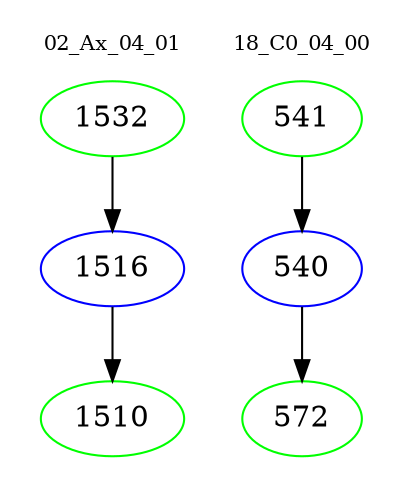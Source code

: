 digraph{
subgraph cluster_0 {
color = white
label = "02_Ax_04_01";
fontsize=10;
T0_1532 [label="1532", color="green"]
T0_1532 -> T0_1516 [color="black"]
T0_1516 [label="1516", color="blue"]
T0_1516 -> T0_1510 [color="black"]
T0_1510 [label="1510", color="green"]
}
subgraph cluster_1 {
color = white
label = "18_C0_04_00";
fontsize=10;
T1_541 [label="541", color="green"]
T1_541 -> T1_540 [color="black"]
T1_540 [label="540", color="blue"]
T1_540 -> T1_572 [color="black"]
T1_572 [label="572", color="green"]
}
}
